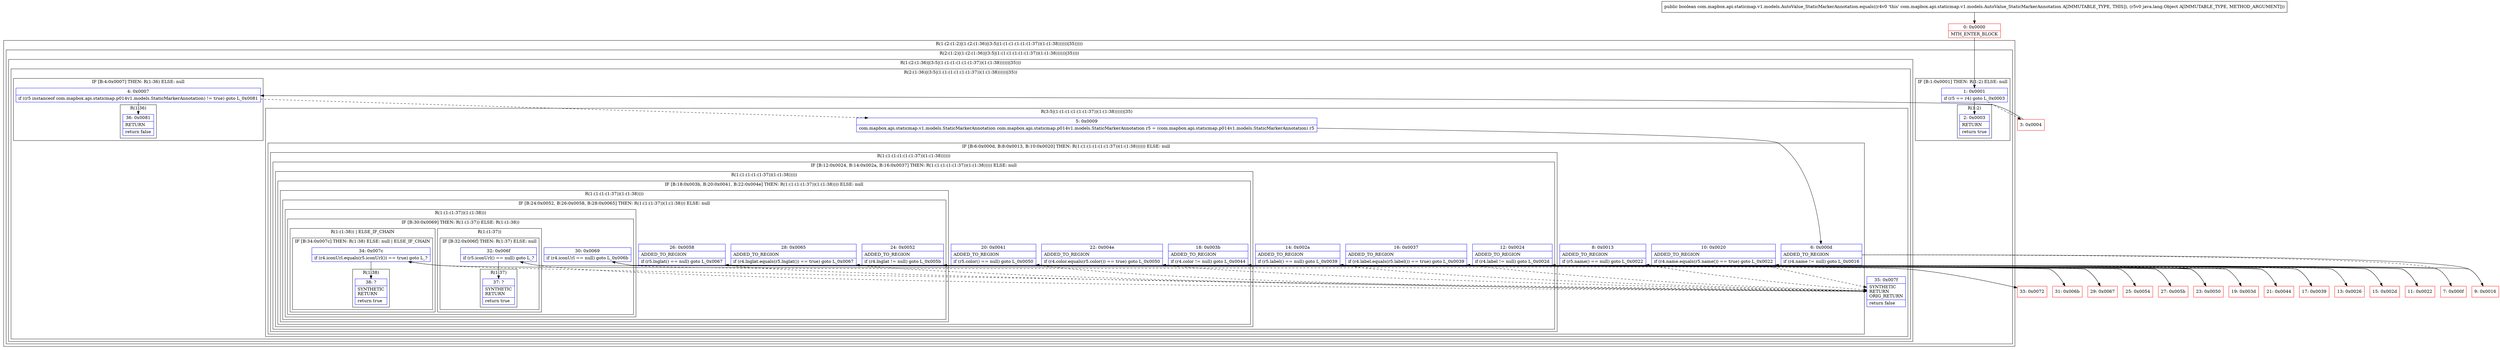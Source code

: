 digraph "CFG forcom.mapbox.api.staticmap.v1.models.AutoValue_StaticMarkerAnnotation.equals(Ljava\/lang\/Object;)Z" {
subgraph cluster_Region_1073088294 {
label = "R(1:(2:(1:2)|(1:(2:(1:36)|(3:5|(1:(1:(1:(1:(1:(1:37))(1:(1:38))))))|35)))))";
node [shape=record,color=blue];
subgraph cluster_Region_259229943 {
label = "R(2:(1:2)|(1:(2:(1:36)|(3:5|(1:(1:(1:(1:(1:(1:37))(1:(1:38))))))|35))))";
node [shape=record,color=blue];
subgraph cluster_IfRegion_1979669716 {
label = "IF [B:1:0x0001] THEN: R(1:2) ELSE: null";
node [shape=record,color=blue];
Node_1 [shape=record,label="{1\:\ 0x0001|if (r5 == r4) goto L_0x0003\l}"];
subgraph cluster_Region_1315674021 {
label = "R(1:2)";
node [shape=record,color=blue];
Node_2 [shape=record,label="{2\:\ 0x0003|RETURN\l|return true\l}"];
}
}
subgraph cluster_Region_1101751929 {
label = "R(1:(2:(1:36)|(3:5|(1:(1:(1:(1:(1:(1:37))(1:(1:38))))))|35)))";
node [shape=record,color=blue];
subgraph cluster_Region_1376545419 {
label = "R(2:(1:36)|(3:5|(1:(1:(1:(1:(1:(1:37))(1:(1:38))))))|35))";
node [shape=record,color=blue];
subgraph cluster_IfRegion_1570412002 {
label = "IF [B:4:0x0007] THEN: R(1:36) ELSE: null";
node [shape=record,color=blue];
Node_4 [shape=record,label="{4\:\ 0x0007|if ((r5 instanceof com.mapbox.api.staticmap.p014v1.models.StaticMarkerAnnotation) != true) goto L_0x0081\l}"];
subgraph cluster_Region_1331623755 {
label = "R(1:36)";
node [shape=record,color=blue];
Node_36 [shape=record,label="{36\:\ 0x0081|RETURN\l|return false\l}"];
}
}
subgraph cluster_Region_809203102 {
label = "R(3:5|(1:(1:(1:(1:(1:(1:37))(1:(1:38))))))|35)";
node [shape=record,color=blue];
Node_5 [shape=record,label="{5\:\ 0x0009|com.mapbox.api.staticmap.v1.models.StaticMarkerAnnotation com.mapbox.api.staticmap.p014v1.models.StaticMarkerAnnotation r5 = (com.mapbox.api.staticmap.p014v1.models.StaticMarkerAnnotation) r5\l}"];
subgraph cluster_IfRegion_267419121 {
label = "IF [B:6:0x000d, B:8:0x0013, B:10:0x0020] THEN: R(1:(1:(1:(1:(1:(1:37))(1:(1:38)))))) ELSE: null";
node [shape=record,color=blue];
Node_6 [shape=record,label="{6\:\ 0x000d|ADDED_TO_REGION\l|if (r4.name != null) goto L_0x0016\l}"];
Node_8 [shape=record,label="{8\:\ 0x0013|ADDED_TO_REGION\l|if (r5.name() == null) goto L_0x0022\l}"];
Node_10 [shape=record,label="{10\:\ 0x0020|ADDED_TO_REGION\l|if (r4.name.equals(r5.name()) == true) goto L_0x0022\l}"];
subgraph cluster_Region_1440532599 {
label = "R(1:(1:(1:(1:(1:(1:37))(1:(1:38))))))";
node [shape=record,color=blue];
subgraph cluster_IfRegion_1692652947 {
label = "IF [B:12:0x0024, B:14:0x002a, B:16:0x0037] THEN: R(1:(1:(1:(1:(1:37))(1:(1:38))))) ELSE: null";
node [shape=record,color=blue];
Node_12 [shape=record,label="{12\:\ 0x0024|ADDED_TO_REGION\l|if (r4.label != null) goto L_0x002d\l}"];
Node_14 [shape=record,label="{14\:\ 0x002a|ADDED_TO_REGION\l|if (r5.label() == null) goto L_0x0039\l}"];
Node_16 [shape=record,label="{16\:\ 0x0037|ADDED_TO_REGION\l|if (r4.label.equals(r5.label()) == true) goto L_0x0039\l}"];
subgraph cluster_Region_1681238133 {
label = "R(1:(1:(1:(1:(1:37))(1:(1:38)))))";
node [shape=record,color=blue];
subgraph cluster_IfRegion_1502087407 {
label = "IF [B:18:0x003b, B:20:0x0041, B:22:0x004e] THEN: R(1:(1:(1:(1:37))(1:(1:38)))) ELSE: null";
node [shape=record,color=blue];
Node_18 [shape=record,label="{18\:\ 0x003b|ADDED_TO_REGION\l|if (r4.color != null) goto L_0x0044\l}"];
Node_20 [shape=record,label="{20\:\ 0x0041|ADDED_TO_REGION\l|if (r5.color() == null) goto L_0x0050\l}"];
Node_22 [shape=record,label="{22\:\ 0x004e|ADDED_TO_REGION\l|if (r4.color.equals(r5.color()) == true) goto L_0x0050\l}"];
subgraph cluster_Region_1837696148 {
label = "R(1:(1:(1:(1:37))(1:(1:38))))";
node [shape=record,color=blue];
subgraph cluster_IfRegion_846463429 {
label = "IF [B:24:0x0052, B:26:0x0058, B:28:0x0065] THEN: R(1:(1:(1:37))(1:(1:38))) ELSE: null";
node [shape=record,color=blue];
Node_24 [shape=record,label="{24\:\ 0x0052|ADDED_TO_REGION\l|if (r4.lnglat != null) goto L_0x005b\l}"];
Node_26 [shape=record,label="{26\:\ 0x0058|ADDED_TO_REGION\l|if (r5.lnglat() == null) goto L_0x0067\l}"];
Node_28 [shape=record,label="{28\:\ 0x0065|ADDED_TO_REGION\l|if (r4.lnglat.equals(r5.lnglat()) == true) goto L_0x0067\l}"];
subgraph cluster_Region_1440039617 {
label = "R(1:(1:(1:37))(1:(1:38)))";
node [shape=record,color=blue];
subgraph cluster_IfRegion_1727641468 {
label = "IF [B:30:0x0069] THEN: R(1:(1:37)) ELSE: R(1:(1:38))";
node [shape=record,color=blue];
Node_30 [shape=record,label="{30\:\ 0x0069|if (r4.iconUrl == null) goto L_0x006b\l}"];
subgraph cluster_Region_801557974 {
label = "R(1:(1:37))";
node [shape=record,color=blue];
subgraph cluster_IfRegion_1055391119 {
label = "IF [B:32:0x006f] THEN: R(1:37) ELSE: null";
node [shape=record,color=blue];
Node_32 [shape=record,label="{32\:\ 0x006f|if (r5.iconUrl() == null) goto L_?\l}"];
subgraph cluster_Region_172933406 {
label = "R(1:37)";
node [shape=record,color=blue];
Node_37 [shape=record,label="{37\:\ ?|SYNTHETIC\lRETURN\l|return true\l}"];
}
}
}
subgraph cluster_Region_1978812892 {
label = "R(1:(1:38)) | ELSE_IF_CHAIN\l";
node [shape=record,color=blue];
subgraph cluster_IfRegion_1154676877 {
label = "IF [B:34:0x007c] THEN: R(1:38) ELSE: null | ELSE_IF_CHAIN\l";
node [shape=record,color=blue];
Node_34 [shape=record,label="{34\:\ 0x007c|if (r4.iconUrl.equals(r5.iconUrl()) == true) goto L_?\l}"];
subgraph cluster_Region_1578848841 {
label = "R(1:38)";
node [shape=record,color=blue];
Node_38 [shape=record,label="{38\:\ ?|SYNTHETIC\lRETURN\l|return true\l}"];
}
}
}
}
}
}
}
}
}
}
}
}
Node_35 [shape=record,label="{35\:\ 0x007f|SYNTHETIC\lRETURN\lORIG_RETURN\l|return false\l}"];
}
}
}
}
}
Node_0 [shape=record,color=red,label="{0\:\ 0x0000|MTH_ENTER_BLOCK\l}"];
Node_3 [shape=record,color=red,label="{3\:\ 0x0004}"];
Node_7 [shape=record,color=red,label="{7\:\ 0x000f}"];
Node_9 [shape=record,color=red,label="{9\:\ 0x0016}"];
Node_11 [shape=record,color=red,label="{11\:\ 0x0022}"];
Node_13 [shape=record,color=red,label="{13\:\ 0x0026}"];
Node_15 [shape=record,color=red,label="{15\:\ 0x002d}"];
Node_17 [shape=record,color=red,label="{17\:\ 0x0039}"];
Node_19 [shape=record,color=red,label="{19\:\ 0x003d}"];
Node_21 [shape=record,color=red,label="{21\:\ 0x0044}"];
Node_23 [shape=record,color=red,label="{23\:\ 0x0050}"];
Node_25 [shape=record,color=red,label="{25\:\ 0x0054}"];
Node_27 [shape=record,color=red,label="{27\:\ 0x005b}"];
Node_29 [shape=record,color=red,label="{29\:\ 0x0067}"];
Node_31 [shape=record,color=red,label="{31\:\ 0x006b}"];
Node_33 [shape=record,color=red,label="{33\:\ 0x0072}"];
MethodNode[shape=record,label="{public boolean com.mapbox.api.staticmap.v1.models.AutoValue_StaticMarkerAnnotation.equals((r4v0 'this' com.mapbox.api.staticmap.v1.models.AutoValue_StaticMarkerAnnotation A[IMMUTABLE_TYPE, THIS]), (r5v0 java.lang.Object A[IMMUTABLE_TYPE, METHOD_ARGUMENT])) }"];
MethodNode -> Node_0;
Node_1 -> Node_2;
Node_1 -> Node_3[style=dashed];
Node_4 -> Node_5[style=dashed];
Node_4 -> Node_36;
Node_5 -> Node_6;
Node_6 -> Node_7[style=dashed];
Node_6 -> Node_9;
Node_8 -> Node_35[style=dashed];
Node_8 -> Node_11;
Node_10 -> Node_11;
Node_10 -> Node_35[style=dashed];
Node_12 -> Node_13[style=dashed];
Node_12 -> Node_15;
Node_14 -> Node_35[style=dashed];
Node_14 -> Node_17;
Node_16 -> Node_17;
Node_16 -> Node_35[style=dashed];
Node_18 -> Node_19[style=dashed];
Node_18 -> Node_21;
Node_20 -> Node_35[style=dashed];
Node_20 -> Node_23;
Node_22 -> Node_23;
Node_22 -> Node_35[style=dashed];
Node_24 -> Node_25[style=dashed];
Node_24 -> Node_27;
Node_26 -> Node_35[style=dashed];
Node_26 -> Node_29;
Node_28 -> Node_29;
Node_28 -> Node_35[style=dashed];
Node_30 -> Node_31;
Node_30 -> Node_33[style=dashed];
Node_32 -> Node_35[style=dashed];
Node_32 -> Node_37;
Node_34 -> Node_35[style=dashed];
Node_34 -> Node_38;
Node_0 -> Node_1;
Node_3 -> Node_4;
Node_7 -> Node_8;
Node_9 -> Node_10;
Node_11 -> Node_12;
Node_13 -> Node_14;
Node_15 -> Node_16;
Node_17 -> Node_18;
Node_19 -> Node_20;
Node_21 -> Node_22;
Node_23 -> Node_24;
Node_25 -> Node_26;
Node_27 -> Node_28;
Node_29 -> Node_30;
Node_31 -> Node_32;
Node_33 -> Node_34;
}

